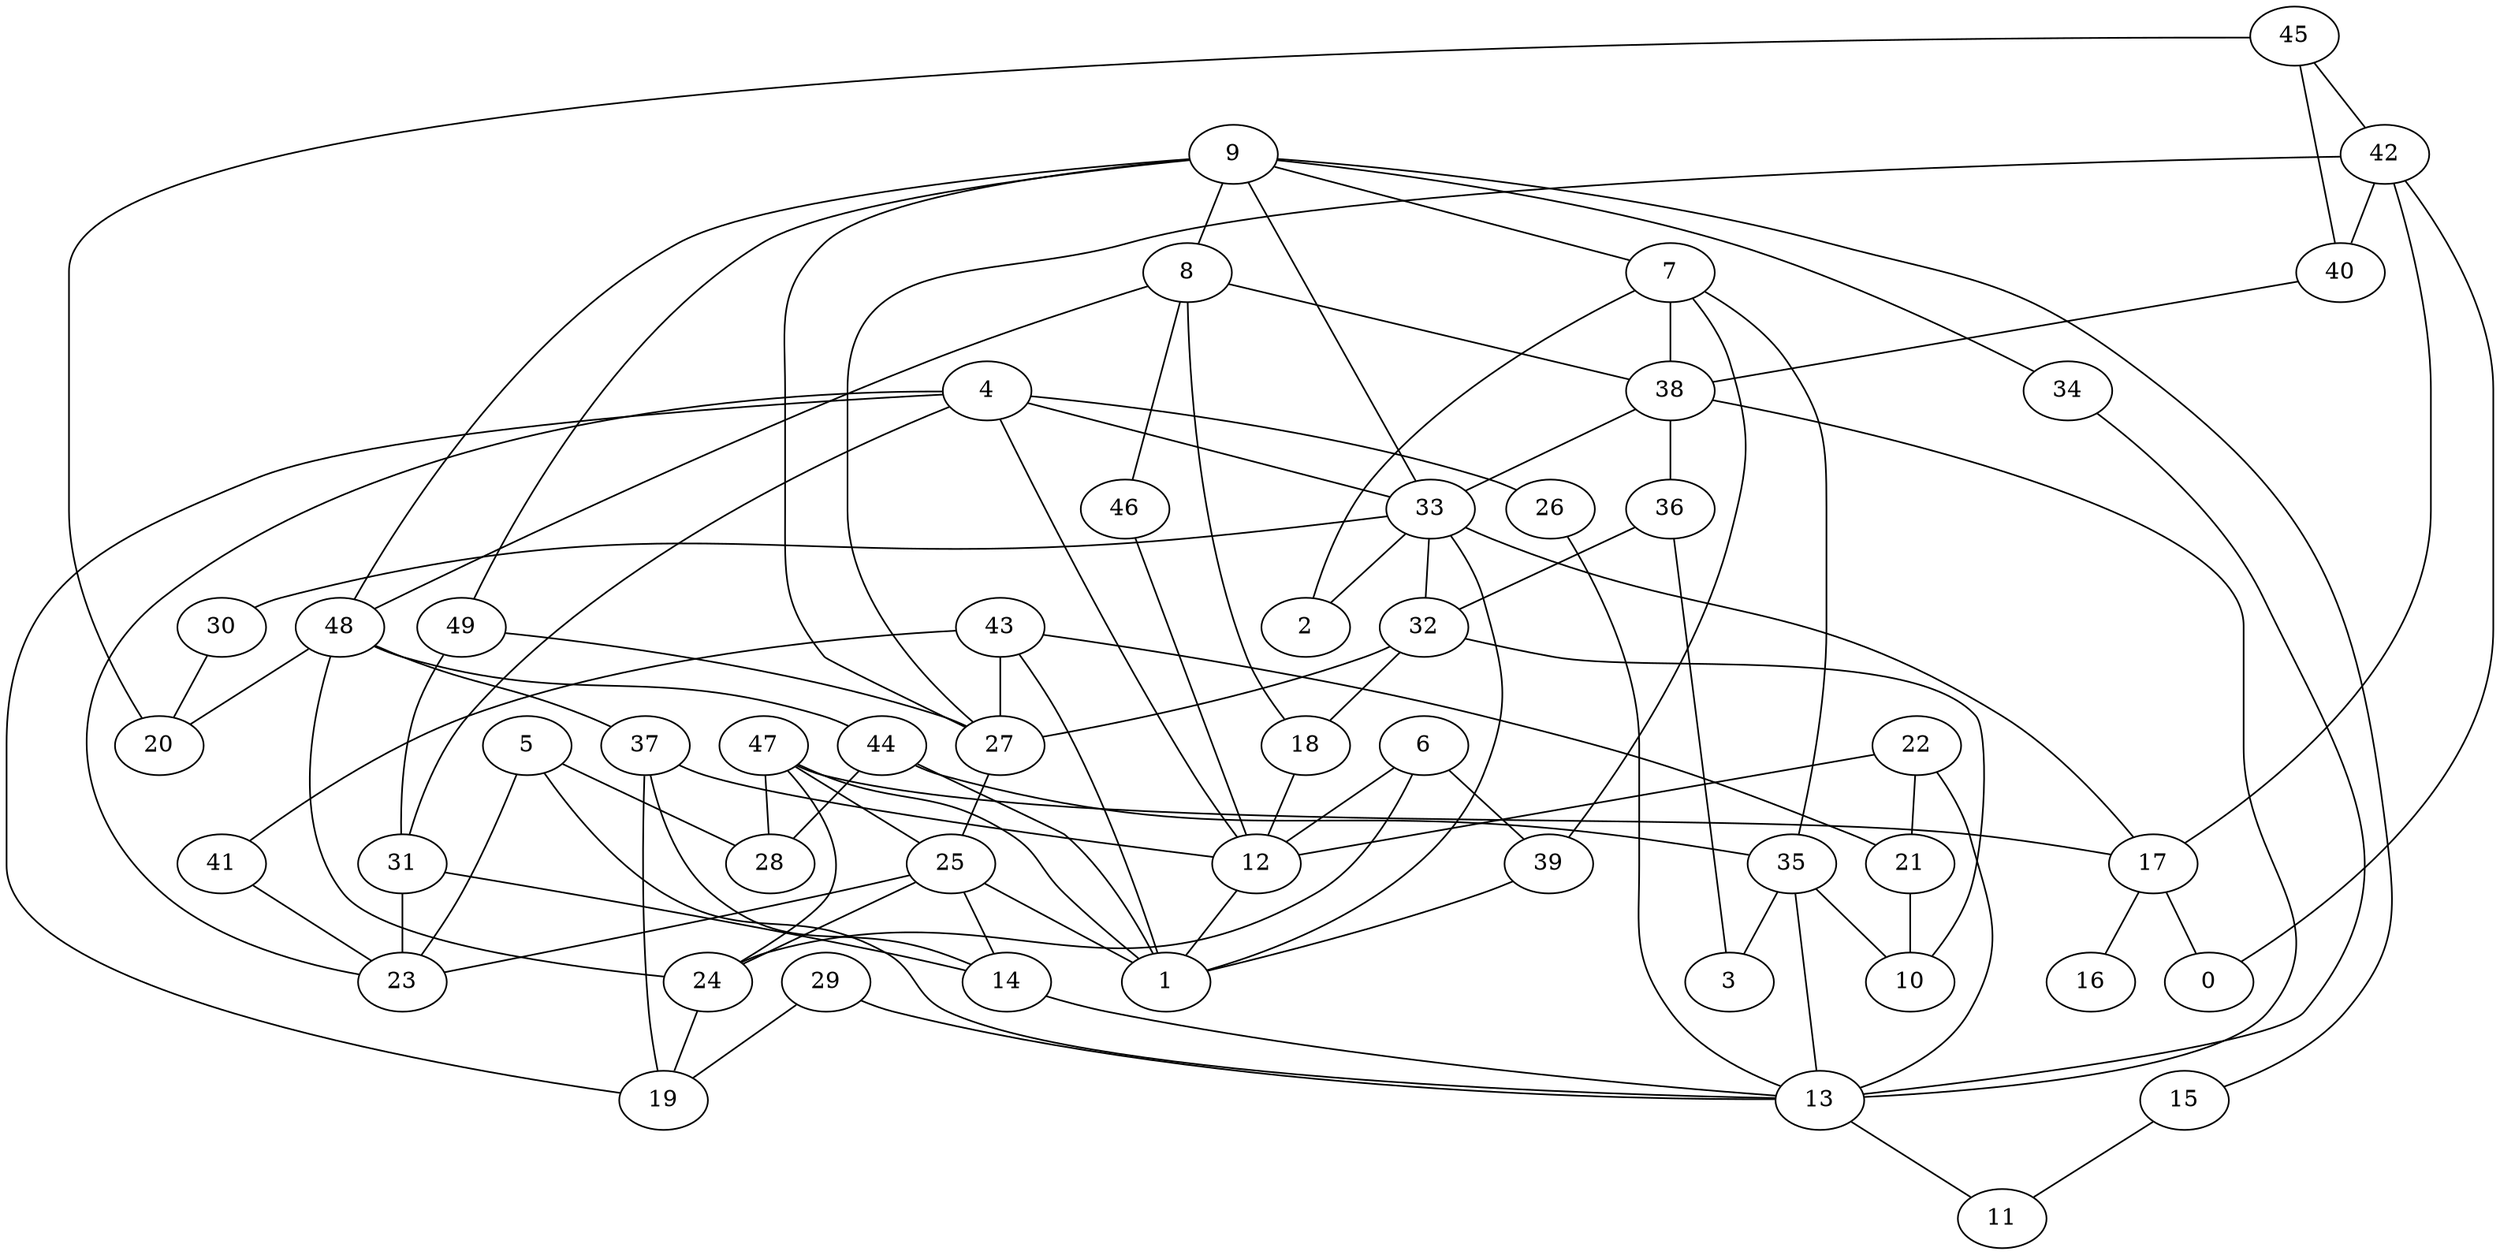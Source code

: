 digraph GG_graph {

subgraph G_graph {
edge [color = black]
"48" -> "44" [dir = none]
"29" -> "19" [dir = none]
"46" -> "12" [dir = none]
"7" -> "2" [dir = none]
"43" -> "27" [dir = none]
"41" -> "23" [dir = none]
"37" -> "12" [dir = none]
"8" -> "18" [dir = none]
"32" -> "10" [dir = none]
"32" -> "27" [dir = none]
"39" -> "1" [dir = none]
"9" -> "15" [dir = none]
"9" -> "34" [dir = none]
"9" -> "33" [dir = none]
"36" -> "32" [dir = none]
"22" -> "21" [dir = none]
"22" -> "12" [dir = none]
"25" -> "14" [dir = none]
"25" -> "1" [dir = none]
"4" -> "23" [dir = none]
"4" -> "26" [dir = none]
"4" -> "19" [dir = none]
"4" -> "31" [dir = none]
"4" -> "33" [dir = none]
"33" -> "2" [dir = none]
"33" -> "30" [dir = none]
"33" -> "17" [dir = none]
"33" -> "32" [dir = none]
"33" -> "1" [dir = none]
"18" -> "12" [dir = none]
"49" -> "31" [dir = none]
"42" -> "40" [dir = none]
"42" -> "0" [dir = none]
"42" -> "17" [dir = none]
"40" -> "38" [dir = none]
"17" -> "16" [dir = none]
"24" -> "19" [dir = none]
"12" -> "1" [dir = none]
"44" -> "28" [dir = none]
"44" -> "35" [dir = none]
"44" -> "1" [dir = none]
"47" -> "17" [dir = none]
"35" -> "3" [dir = none]
"6" -> "24" [dir = none]
"45" -> "20" [dir = none]
"45" -> "42" [dir = none]
"5" -> "13" [dir = none]
"5" -> "23" [dir = none]
"15" -> "11" [dir = none]
"7" -> "38" [dir = none]
"30" -> "20" [dir = none]
"14" -> "13" [dir = none]
"31" -> "23" [dir = none]
"35" -> "13" [dir = none]
"22" -> "13" [dir = none]
"9" -> "49" [dir = none]
"9" -> "7" [dir = none]
"4" -> "12" [dir = none]
"9" -> "27" [dir = none]
"26" -> "13" [dir = none]
"48" -> "24" [dir = none]
"42" -> "27" [dir = none]
"37" -> "19" [dir = none]
"38" -> "36" [dir = none]
"49" -> "27" [dir = none]
"6" -> "12" [dir = none]
"48" -> "37" [dir = none]
"47" -> "24" [dir = none]
"17" -> "0" [dir = none]
"29" -> "13" [dir = none]
"47" -> "1" [dir = none]
"38" -> "33" [dir = none]
"8" -> "38" [dir = none]
"43" -> "41" [dir = none]
"7" -> "35" [dir = none]
"25" -> "24" [dir = none]
"45" -> "40" [dir = none]
"32" -> "18" [dir = none]
"31" -> "14" [dir = none]
"25" -> "23" [dir = none]
"8" -> "48" [dir = none]
"7" -> "39" [dir = none]
"36" -> "3" [dir = none]
"38" -> "13" [dir = none]
"5" -> "28" [dir = none]
"48" -> "20" [dir = none]
"34" -> "13" [dir = none]
"13" -> "11" [dir = none]
"35" -> "10" [dir = none]
"6" -> "39" [dir = none]
"8" -> "46" [dir = none]
"43" -> "1" [dir = none]
"47" -> "25" [dir = none]
"9" -> "48" [dir = none]
"9" -> "8" [dir = none]
"47" -> "28" [dir = none]
"43" -> "21" [dir = none]
"27" -> "25" [dir = none]
"21" -> "10" [dir = none]
"37" -> "14" [dir = none]
}

}
